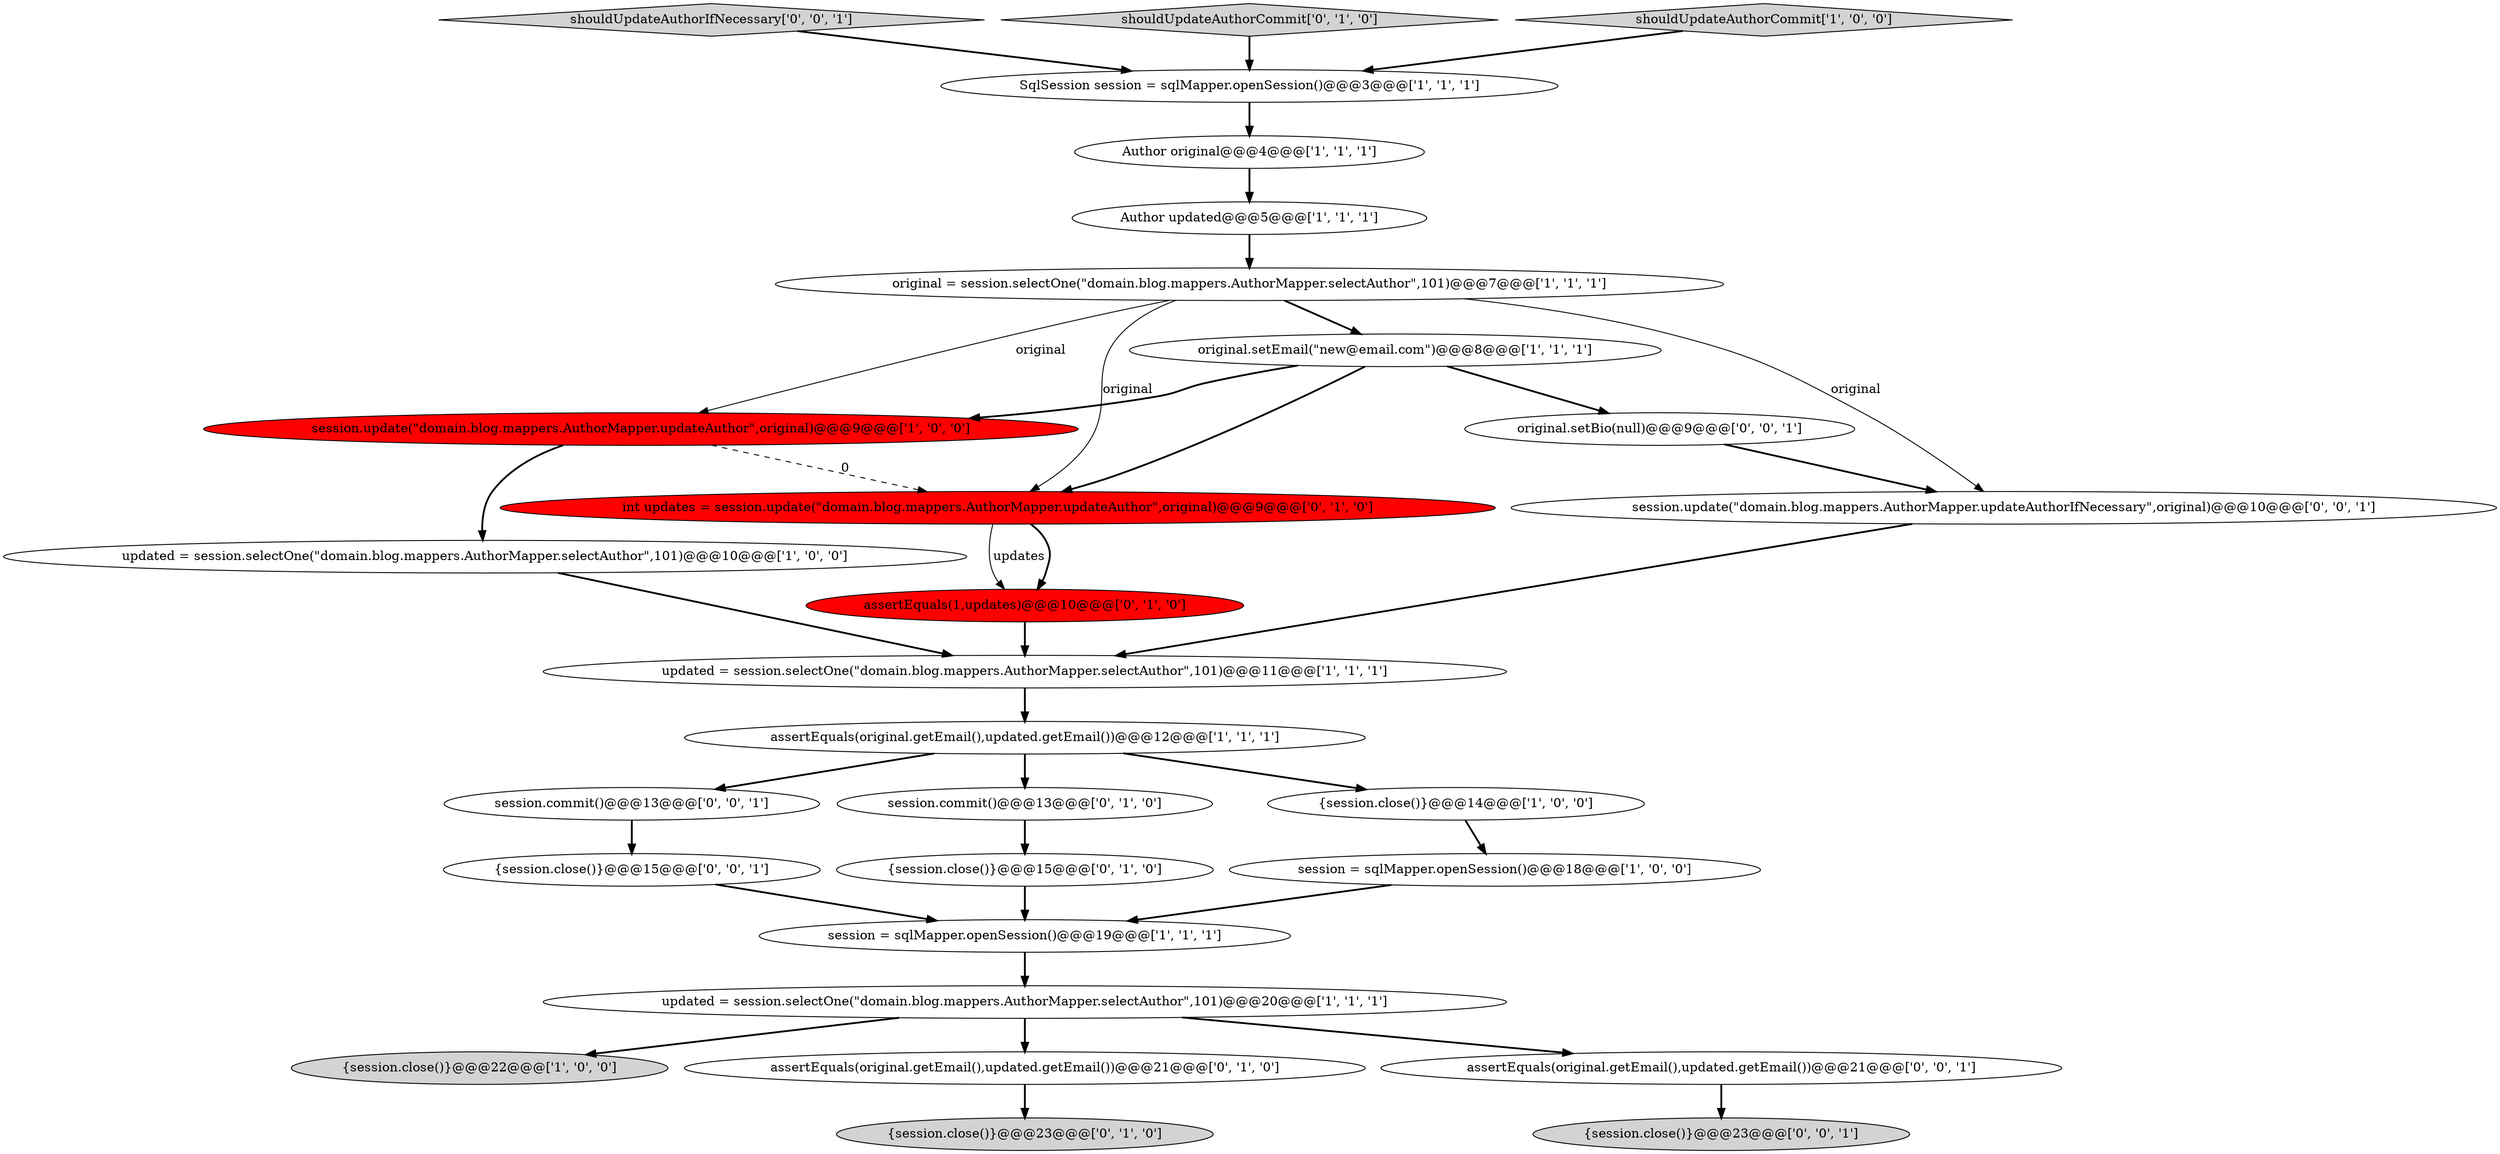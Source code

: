 digraph {
10 [style = filled, label = "updated = session.selectOne(\"domain.blog.mappers.AuthorMapper.selectAuthor\",101)@@@10@@@['1', '0', '0']", fillcolor = white, shape = ellipse image = "AAA0AAABBB1BBB"];
24 [style = filled, label = "session.commit()@@@13@@@['0', '0', '1']", fillcolor = white, shape = ellipse image = "AAA0AAABBB3BBB"];
27 [style = filled, label = "shouldUpdateAuthorIfNecessary['0', '0', '1']", fillcolor = lightgray, shape = diamond image = "AAA0AAABBB3BBB"];
20 [style = filled, label = "shouldUpdateAuthorCommit['0', '1', '0']", fillcolor = lightgray, shape = diamond image = "AAA0AAABBB2BBB"];
9 [style = filled, label = "updated = session.selectOne(\"domain.blog.mappers.AuthorMapper.selectAuthor\",101)@@@11@@@['1', '1', '1']", fillcolor = white, shape = ellipse image = "AAA0AAABBB1BBB"];
1 [style = filled, label = "{session.close()}@@@22@@@['1', '0', '0']", fillcolor = lightgray, shape = ellipse image = "AAA0AAABBB1BBB"];
0 [style = filled, label = "session = sqlMapper.openSession()@@@18@@@['1', '0', '0']", fillcolor = white, shape = ellipse image = "AAA0AAABBB1BBB"];
2 [style = filled, label = "Author original@@@4@@@['1', '1', '1']", fillcolor = white, shape = ellipse image = "AAA0AAABBB1BBB"];
21 [style = filled, label = "{session.close()}@@@15@@@['0', '1', '0']", fillcolor = white, shape = ellipse image = "AAA0AAABBB2BBB"];
11 [style = filled, label = "shouldUpdateAuthorCommit['1', '0', '0']", fillcolor = lightgray, shape = diamond image = "AAA0AAABBB1BBB"];
15 [style = filled, label = "int updates = session.update(\"domain.blog.mappers.AuthorMapper.updateAuthor\",original)@@@9@@@['0', '1', '0']", fillcolor = red, shape = ellipse image = "AAA1AAABBB2BBB"];
14 [style = filled, label = "updated = session.selectOne(\"domain.blog.mappers.AuthorMapper.selectAuthor\",101)@@@20@@@['1', '1', '1']", fillcolor = white, shape = ellipse image = "AAA0AAABBB1BBB"];
18 [style = filled, label = "assertEquals(original.getEmail(),updated.getEmail())@@@21@@@['0', '1', '0']", fillcolor = white, shape = ellipse image = "AAA0AAABBB2BBB"];
6 [style = filled, label = "assertEquals(original.getEmail(),updated.getEmail())@@@12@@@['1', '1', '1']", fillcolor = white, shape = ellipse image = "AAA0AAABBB1BBB"];
28 [style = filled, label = "{session.close()}@@@23@@@['0', '0', '1']", fillcolor = lightgray, shape = ellipse image = "AAA0AAABBB3BBB"];
4 [style = filled, label = "session = sqlMapper.openSession()@@@19@@@['1', '1', '1']", fillcolor = white, shape = ellipse image = "AAA0AAABBB1BBB"];
13 [style = filled, label = "SqlSession session = sqlMapper.openSession()@@@3@@@['1', '1', '1']", fillcolor = white, shape = ellipse image = "AAA0AAABBB1BBB"];
7 [style = filled, label = "Author updated@@@5@@@['1', '1', '1']", fillcolor = white, shape = ellipse image = "AAA0AAABBB1BBB"];
17 [style = filled, label = "assertEquals(1,updates)@@@10@@@['0', '1', '0']", fillcolor = red, shape = ellipse image = "AAA1AAABBB2BBB"];
22 [style = filled, label = "{session.close()}@@@15@@@['0', '0', '1']", fillcolor = white, shape = ellipse image = "AAA0AAABBB3BBB"];
16 [style = filled, label = "session.commit()@@@13@@@['0', '1', '0']", fillcolor = white, shape = ellipse image = "AAA0AAABBB2BBB"];
5 [style = filled, label = "original.setEmail(\"new@email.com\")@@@8@@@['1', '1', '1']", fillcolor = white, shape = ellipse image = "AAA0AAABBB1BBB"];
25 [style = filled, label = "assertEquals(original.getEmail(),updated.getEmail())@@@21@@@['0', '0', '1']", fillcolor = white, shape = ellipse image = "AAA0AAABBB3BBB"];
8 [style = filled, label = "session.update(\"domain.blog.mappers.AuthorMapper.updateAuthor\",original)@@@9@@@['1', '0', '0']", fillcolor = red, shape = ellipse image = "AAA1AAABBB1BBB"];
23 [style = filled, label = "session.update(\"domain.blog.mappers.AuthorMapper.updateAuthorIfNecessary\",original)@@@10@@@['0', '0', '1']", fillcolor = white, shape = ellipse image = "AAA0AAABBB3BBB"];
26 [style = filled, label = "original.setBio(null)@@@9@@@['0', '0', '1']", fillcolor = white, shape = ellipse image = "AAA0AAABBB3BBB"];
19 [style = filled, label = "{session.close()}@@@23@@@['0', '1', '0']", fillcolor = lightgray, shape = ellipse image = "AAA0AAABBB2BBB"];
3 [style = filled, label = "{session.close()}@@@14@@@['1', '0', '0']", fillcolor = white, shape = ellipse image = "AAA0AAABBB1BBB"];
12 [style = filled, label = "original = session.selectOne(\"domain.blog.mappers.AuthorMapper.selectAuthor\",101)@@@7@@@['1', '1', '1']", fillcolor = white, shape = ellipse image = "AAA0AAABBB1BBB"];
27->13 [style = bold, label=""];
6->3 [style = bold, label=""];
5->8 [style = bold, label=""];
8->10 [style = bold, label=""];
4->14 [style = bold, label=""];
25->28 [style = bold, label=""];
14->25 [style = bold, label=""];
20->13 [style = bold, label=""];
12->5 [style = bold, label=""];
7->12 [style = bold, label=""];
17->9 [style = bold, label=""];
12->8 [style = solid, label="original"];
8->15 [style = dashed, label="0"];
18->19 [style = bold, label=""];
5->26 [style = bold, label=""];
5->15 [style = bold, label=""];
12->15 [style = solid, label="original"];
6->24 [style = bold, label=""];
24->22 [style = bold, label=""];
14->1 [style = bold, label=""];
3->0 [style = bold, label=""];
9->6 [style = bold, label=""];
22->4 [style = bold, label=""];
15->17 [style = solid, label="updates"];
15->17 [style = bold, label=""];
0->4 [style = bold, label=""];
6->16 [style = bold, label=""];
16->21 [style = bold, label=""];
26->23 [style = bold, label=""];
11->13 [style = bold, label=""];
13->2 [style = bold, label=""];
14->18 [style = bold, label=""];
10->9 [style = bold, label=""];
2->7 [style = bold, label=""];
12->23 [style = solid, label="original"];
23->9 [style = bold, label=""];
21->4 [style = bold, label=""];
}
